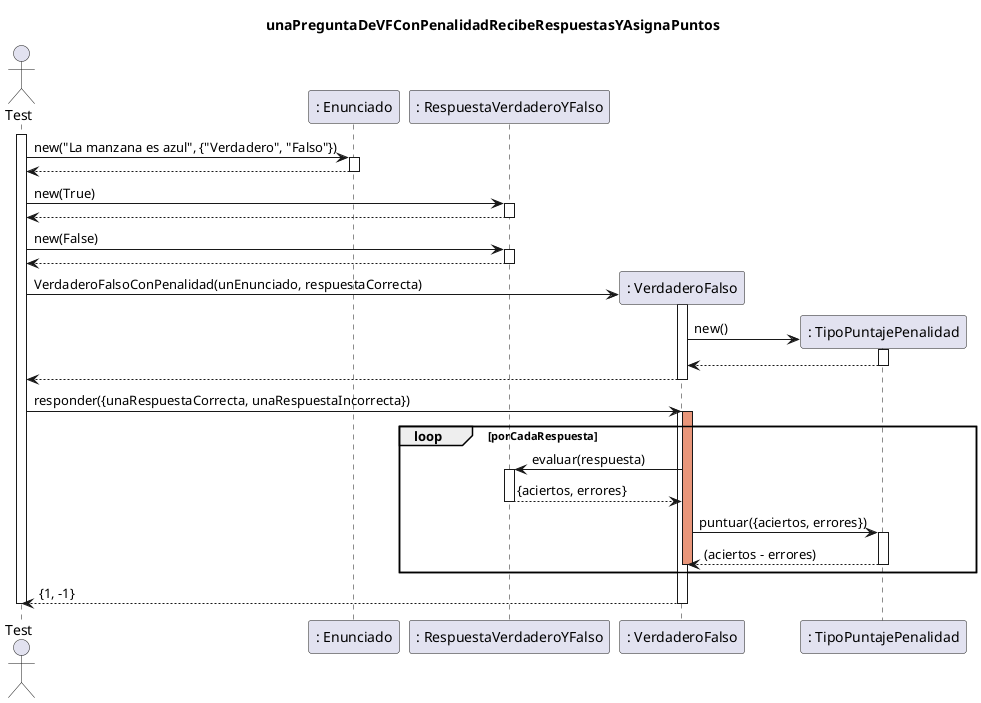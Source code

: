 @startuml
skinparam classAttributeIconSize 0

title unaPreguntaDeVFConPenalidadRecibeRespuestasYAsignaPuntos

actor Test
participant ": Enunciado" as enunciado
participant ": RespuestaVerdaderoYFalso" as respuesta
participant ": VerdaderoFalso" as preguntaVF
participant ": TipoPuntajePenalidad" as puntaje

activate Test

    Test -> enunciado: new("La manzana es azul", {"Verdadero", "Falso"})
    activate enunciado
        enunciado --> Test
    deactivate enunciado
    Test -> respuesta: new(True)
    activate respuesta
        respuesta --> Test
    deactivate respuesta

    Test -> respuesta: new(False)
    activate respuesta
        respuesta --> Test
    deactivate respuesta

    create preguntaVF
    Test -> preguntaVF: VerdaderoFalsoConPenalidad(unEnunciado, respuestaCorrecta)
    activate preguntaVF
        create puntaje
        preguntaVF -> puntaje: new() 
            activate puntaje
                puntaje --> preguntaVF
            deactivate puntaje
        preguntaVF --> Test
    deactivate preguntaVF

    Test -> preguntaVF: responder({unaRespuestaCorrecta, unaRespuestaIncorrecta})
    activate preguntaVF
        loop porCadaRespuesta
            activate preguntaVF #DarkSalmon
                preguntaVF -> respuesta: evaluar(respuesta)
                activate respuesta
                    respuesta --> preguntaVF: {aciertos, errores}
                deactivate respuesta
                preguntaVF -> puntaje: puntuar({aciertos, errores})
                    activate puntaje
                        puntaje --> preguntaVF: (aciertos - errores)
                    deactivate puntaje
            deactivate preguntaVF
        end
        preguntaVF --> Test: {1, -1}
    deactivate preguntaVF

deactivate Test


@enduml